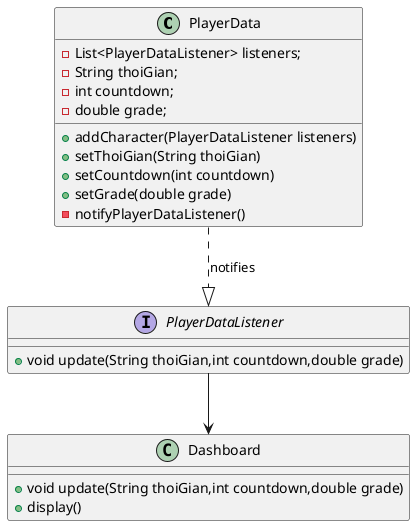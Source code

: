 @startuml
'https://plantuml.com/class-diagram

class PlayerData {
    - List<PlayerDataListener> listeners;
    - String thoiGian;
    - int countdown;
    - double grade;
    + addCharacter(PlayerDataListener listeners)
    + setThoiGian(String thoiGian)
    + setCountdown(int countdown)
    + setGrade(double grade)
    - notifyPlayerDataListener()
}

interface PlayerDataListener{
    + void update(String thoiGian,int countdown,double grade)
}

class Dashboard {
    + void update(String thoiGian,int countdown,double grade)
    + display()
}


PlayerDataListener --> Dashboard
PlayerData ..|> PlayerDataListener : notifies

@enduml